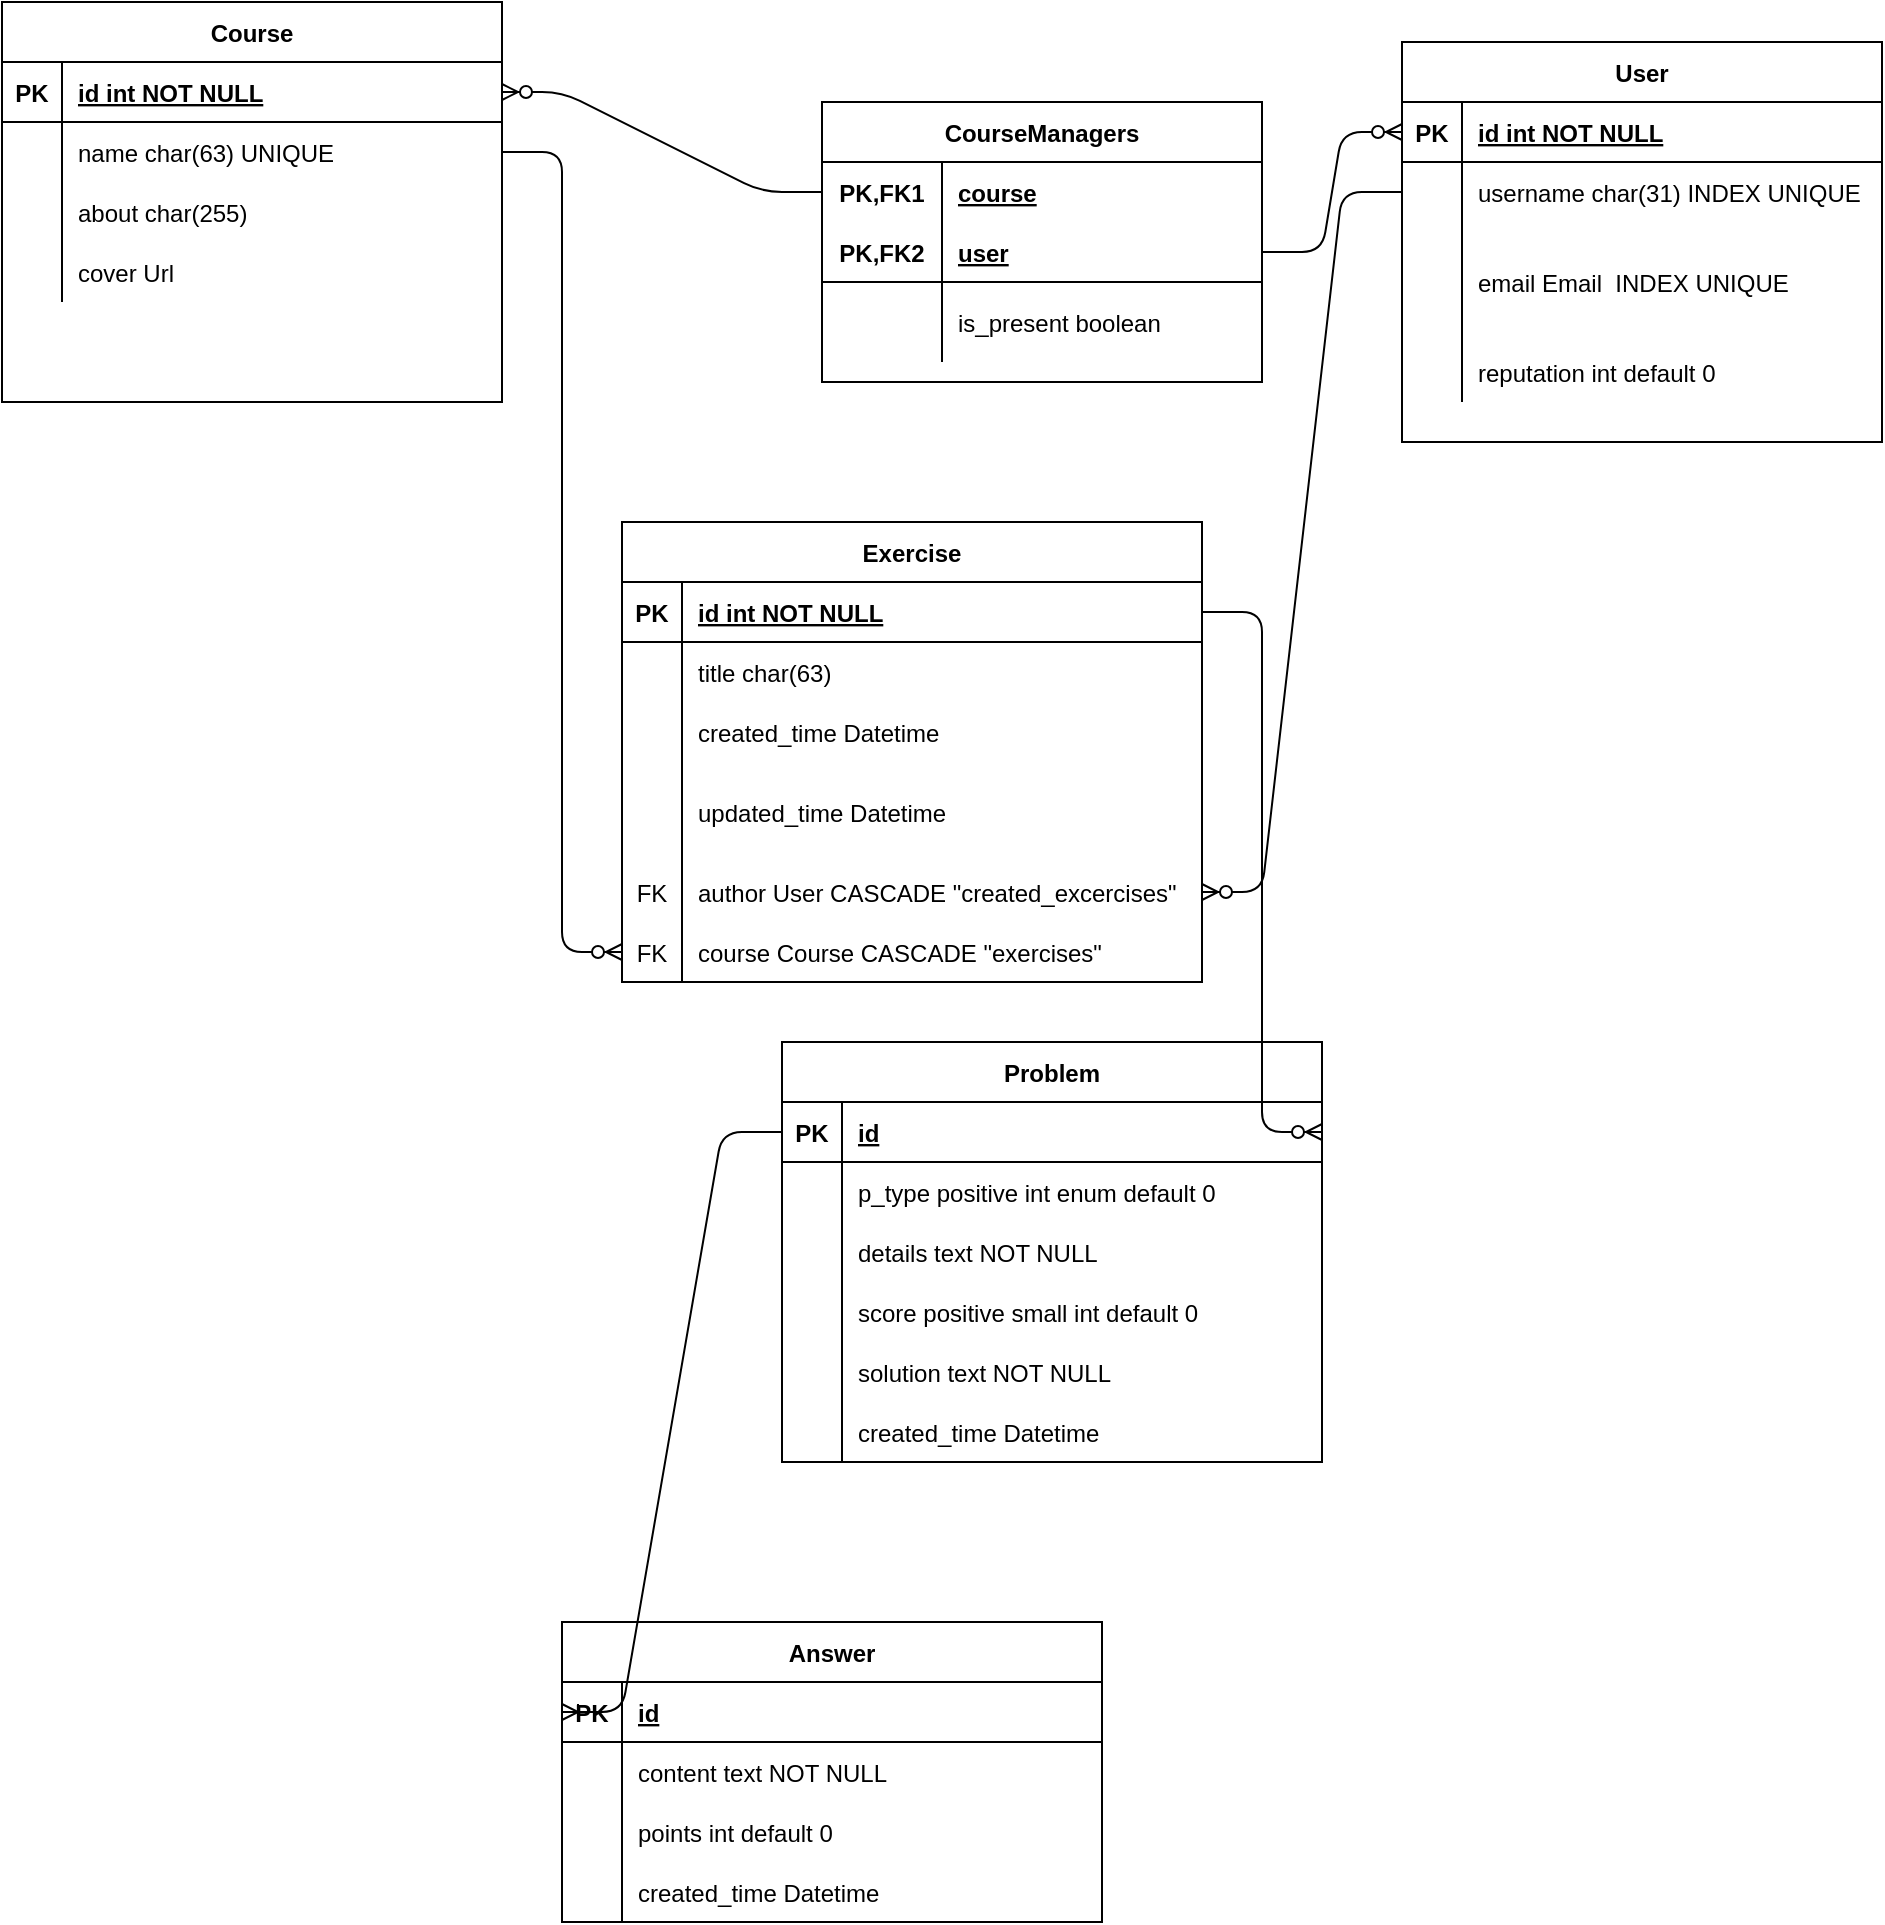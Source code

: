 <mxfile version="14.6.11" type="github">
  <diagram id="R2lEEEUBdFMjLlhIrx00" name="Page-1">
    <mxGraphModel dx="2781" dy="523" grid="1" gridSize="10" guides="1" tooltips="1" connect="1" arrows="1" fold="1" page="1" pageScale="1" pageWidth="2000" pageHeight="2000" math="0" shadow="0" extFonts="Permanent Marker^https://fonts.googleapis.com/css?family=Permanent+Marker">
      <root>
        <mxCell id="0" />
        <mxCell id="1" parent="0" />
        <mxCell id="C-vyLk0tnHw3VtMMgP7b-2" value="Course" style="shape=table;startSize=30;container=1;collapsible=1;childLayout=tableLayout;fixedRows=1;rowLines=0;fontStyle=1;align=center;resizeLast=1;" parent="1" vertex="1">
          <mxGeometry x="-330" y="300" width="250" height="200" as="geometry" />
        </mxCell>
        <mxCell id="C-vyLk0tnHw3VtMMgP7b-3" value="" style="shape=partialRectangle;collapsible=0;dropTarget=0;pointerEvents=0;fillColor=none;points=[[0,0.5],[1,0.5]];portConstraint=eastwest;top=0;left=0;right=0;bottom=1;" parent="C-vyLk0tnHw3VtMMgP7b-2" vertex="1">
          <mxGeometry y="30" width="250" height="30" as="geometry" />
        </mxCell>
        <mxCell id="C-vyLk0tnHw3VtMMgP7b-4" value="PK" style="shape=partialRectangle;overflow=hidden;connectable=0;fillColor=none;top=0;left=0;bottom=0;right=0;fontStyle=1;" parent="C-vyLk0tnHw3VtMMgP7b-3" vertex="1">
          <mxGeometry width="30" height="30" as="geometry" />
        </mxCell>
        <mxCell id="C-vyLk0tnHw3VtMMgP7b-5" value="id int NOT NULL " style="shape=partialRectangle;overflow=hidden;connectable=0;fillColor=none;top=0;left=0;bottom=0;right=0;align=left;spacingLeft=6;fontStyle=5;" parent="C-vyLk0tnHw3VtMMgP7b-3" vertex="1">
          <mxGeometry x="30" width="220" height="30" as="geometry" />
        </mxCell>
        <mxCell id="C-vyLk0tnHw3VtMMgP7b-9" value="" style="shape=partialRectangle;collapsible=0;dropTarget=0;pointerEvents=0;fillColor=none;points=[[0,0.5],[1,0.5]];portConstraint=eastwest;top=0;left=0;right=0;bottom=0;" parent="C-vyLk0tnHw3VtMMgP7b-2" vertex="1">
          <mxGeometry y="60" width="250" height="30" as="geometry" />
        </mxCell>
        <mxCell id="C-vyLk0tnHw3VtMMgP7b-10" value="" style="shape=partialRectangle;overflow=hidden;connectable=0;fillColor=none;top=0;left=0;bottom=0;right=0;" parent="C-vyLk0tnHw3VtMMgP7b-9" vertex="1">
          <mxGeometry width="30" height="30" as="geometry" />
        </mxCell>
        <mxCell id="C-vyLk0tnHw3VtMMgP7b-11" value="name char(63) UNIQUE" style="shape=partialRectangle;overflow=hidden;connectable=0;fillColor=none;top=0;left=0;bottom=0;right=0;align=left;spacingLeft=6;" parent="C-vyLk0tnHw3VtMMgP7b-9" vertex="1">
          <mxGeometry x="30" width="220" height="30" as="geometry" />
        </mxCell>
        <mxCell id="3Uc0mJd-7IxkceaXmBN4-39" value="" style="shape=partialRectangle;collapsible=0;dropTarget=0;pointerEvents=0;fillColor=none;top=0;left=0;bottom=0;right=0;points=[[0,0.5],[1,0.5]];portConstraint=eastwest;align=center;" vertex="1" parent="C-vyLk0tnHw3VtMMgP7b-2">
          <mxGeometry y="90" width="250" height="30" as="geometry" />
        </mxCell>
        <mxCell id="3Uc0mJd-7IxkceaXmBN4-40" value="" style="shape=partialRectangle;connectable=0;fillColor=none;top=0;left=0;bottom=0;right=0;editable=1;overflow=hidden;" vertex="1" parent="3Uc0mJd-7IxkceaXmBN4-39">
          <mxGeometry width="30" height="30" as="geometry" />
        </mxCell>
        <mxCell id="3Uc0mJd-7IxkceaXmBN4-41" value="about char(255)" style="shape=partialRectangle;connectable=0;fillColor=none;top=0;left=0;bottom=0;right=0;align=left;spacingLeft=6;overflow=hidden;" vertex="1" parent="3Uc0mJd-7IxkceaXmBN4-39">
          <mxGeometry x="30" width="220" height="30" as="geometry" />
        </mxCell>
        <mxCell id="3Uc0mJd-7IxkceaXmBN4-42" value="" style="shape=partialRectangle;collapsible=0;dropTarget=0;pointerEvents=0;fillColor=none;top=0;left=0;bottom=0;right=0;points=[[0,0.5],[1,0.5]];portConstraint=eastwest;align=center;" vertex="1" parent="C-vyLk0tnHw3VtMMgP7b-2">
          <mxGeometry y="120" width="250" height="30" as="geometry" />
        </mxCell>
        <mxCell id="3Uc0mJd-7IxkceaXmBN4-43" value="" style="shape=partialRectangle;connectable=0;fillColor=none;top=0;left=0;bottom=0;right=0;editable=1;overflow=hidden;" vertex="1" parent="3Uc0mJd-7IxkceaXmBN4-42">
          <mxGeometry width="30" height="30" as="geometry" />
        </mxCell>
        <mxCell id="3Uc0mJd-7IxkceaXmBN4-44" value="cover Url" style="shape=partialRectangle;connectable=0;fillColor=none;top=0;left=0;bottom=0;right=0;align=left;spacingLeft=6;overflow=hidden;" vertex="1" parent="3Uc0mJd-7IxkceaXmBN4-42">
          <mxGeometry x="30" width="220" height="30" as="geometry" />
        </mxCell>
        <mxCell id="C-vyLk0tnHw3VtMMgP7b-13" value="Exercise" style="shape=table;startSize=30;container=1;collapsible=1;childLayout=tableLayout;fixedRows=1;rowLines=0;fontStyle=1;align=center;resizeLast=1;" parent="1" vertex="1">
          <mxGeometry x="-20" y="560" width="290" height="230" as="geometry" />
        </mxCell>
        <mxCell id="C-vyLk0tnHw3VtMMgP7b-14" value="" style="shape=partialRectangle;collapsible=0;dropTarget=0;pointerEvents=0;fillColor=none;points=[[0,0.5],[1,0.5]];portConstraint=eastwest;top=0;left=0;right=0;bottom=1;" parent="C-vyLk0tnHw3VtMMgP7b-13" vertex="1">
          <mxGeometry y="30" width="290" height="30" as="geometry" />
        </mxCell>
        <mxCell id="C-vyLk0tnHw3VtMMgP7b-15" value="PK" style="shape=partialRectangle;overflow=hidden;connectable=0;fillColor=none;top=0;left=0;bottom=0;right=0;fontStyle=1;" parent="C-vyLk0tnHw3VtMMgP7b-14" vertex="1">
          <mxGeometry width="30" height="30" as="geometry" />
        </mxCell>
        <mxCell id="C-vyLk0tnHw3VtMMgP7b-16" value="id int NOT NULL " style="shape=partialRectangle;overflow=hidden;connectable=0;fillColor=none;top=0;left=0;bottom=0;right=0;align=left;spacingLeft=6;fontStyle=5;" parent="C-vyLk0tnHw3VtMMgP7b-14" vertex="1">
          <mxGeometry x="30" width="260" height="30" as="geometry" />
        </mxCell>
        <mxCell id="C-vyLk0tnHw3VtMMgP7b-20" value="" style="shape=partialRectangle;collapsible=0;dropTarget=0;pointerEvents=0;fillColor=none;points=[[0,0.5],[1,0.5]];portConstraint=eastwest;top=0;left=0;right=0;bottom=0;" parent="C-vyLk0tnHw3VtMMgP7b-13" vertex="1">
          <mxGeometry y="60" width="290" height="30" as="geometry" />
        </mxCell>
        <mxCell id="C-vyLk0tnHw3VtMMgP7b-21" value="" style="shape=partialRectangle;overflow=hidden;connectable=0;fillColor=none;top=0;left=0;bottom=0;right=0;" parent="C-vyLk0tnHw3VtMMgP7b-20" vertex="1">
          <mxGeometry width="30" height="30" as="geometry" />
        </mxCell>
        <mxCell id="C-vyLk0tnHw3VtMMgP7b-22" value="title char(63)" style="shape=partialRectangle;overflow=hidden;connectable=0;fillColor=none;top=0;left=0;bottom=0;right=0;align=left;spacingLeft=6;" parent="C-vyLk0tnHw3VtMMgP7b-20" vertex="1">
          <mxGeometry x="30" width="260" height="30" as="geometry" />
        </mxCell>
        <mxCell id="3Uc0mJd-7IxkceaXmBN4-62" value="" style="shape=partialRectangle;collapsible=0;dropTarget=0;pointerEvents=0;fillColor=none;top=0;left=0;bottom=0;right=0;points=[[0,0.5],[1,0.5]];portConstraint=eastwest;align=center;" vertex="1" parent="C-vyLk0tnHw3VtMMgP7b-13">
          <mxGeometry y="90" width="290" height="30" as="geometry" />
        </mxCell>
        <mxCell id="3Uc0mJd-7IxkceaXmBN4-63" value="" style="shape=partialRectangle;connectable=0;fillColor=none;top=0;left=0;bottom=0;right=0;editable=1;overflow=hidden;" vertex="1" parent="3Uc0mJd-7IxkceaXmBN4-62">
          <mxGeometry width="30" height="30" as="geometry" />
        </mxCell>
        <mxCell id="3Uc0mJd-7IxkceaXmBN4-64" value="created_time Datetime" style="shape=partialRectangle;connectable=0;fillColor=none;top=0;left=0;bottom=0;right=0;align=left;spacingLeft=6;overflow=hidden;" vertex="1" parent="3Uc0mJd-7IxkceaXmBN4-62">
          <mxGeometry x="30" width="260" height="30" as="geometry" />
        </mxCell>
        <mxCell id="3Uc0mJd-7IxkceaXmBN4-65" value="" style="shape=partialRectangle;collapsible=0;dropTarget=0;pointerEvents=0;fillColor=none;top=0;left=0;bottom=0;right=0;points=[[0,0.5],[1,0.5]];portConstraint=eastwest;align=center;" vertex="1" parent="C-vyLk0tnHw3VtMMgP7b-13">
          <mxGeometry y="120" width="290" height="50" as="geometry" />
        </mxCell>
        <mxCell id="3Uc0mJd-7IxkceaXmBN4-66" value="" style="shape=partialRectangle;connectable=0;fillColor=none;top=0;left=0;bottom=0;right=0;editable=1;overflow=hidden;" vertex="1" parent="3Uc0mJd-7IxkceaXmBN4-65">
          <mxGeometry width="30" height="50" as="geometry" />
        </mxCell>
        <mxCell id="3Uc0mJd-7IxkceaXmBN4-67" value="updated_time Datetime" style="shape=partialRectangle;connectable=0;fillColor=none;top=0;left=0;bottom=0;right=0;align=left;spacingLeft=6;overflow=hidden;" vertex="1" parent="3Uc0mJd-7IxkceaXmBN4-65">
          <mxGeometry x="30" width="260" height="50" as="geometry" />
        </mxCell>
        <mxCell id="3Uc0mJd-7IxkceaXmBN4-72" value="" style="shape=partialRectangle;collapsible=0;dropTarget=0;pointerEvents=0;fillColor=none;top=0;left=0;bottom=0;right=0;points=[[0,0.5],[1,0.5]];portConstraint=eastwest;align=center;" vertex="1" parent="C-vyLk0tnHw3VtMMgP7b-13">
          <mxGeometry y="170" width="290" height="30" as="geometry" />
        </mxCell>
        <mxCell id="3Uc0mJd-7IxkceaXmBN4-73" value="FK" style="shape=partialRectangle;connectable=0;fillColor=none;top=0;left=0;bottom=0;right=0;fontStyle=0;overflow=hidden;" vertex="1" parent="3Uc0mJd-7IxkceaXmBN4-72">
          <mxGeometry width="30" height="30" as="geometry" />
        </mxCell>
        <mxCell id="3Uc0mJd-7IxkceaXmBN4-74" value="author User CASCADE &quot;created_excercises&quot;" style="shape=partialRectangle;connectable=0;fillColor=none;top=0;left=0;bottom=0;right=0;align=left;spacingLeft=6;fontStyle=0;overflow=hidden;" vertex="1" parent="3Uc0mJd-7IxkceaXmBN4-72">
          <mxGeometry x="30" width="260" height="30" as="geometry" />
        </mxCell>
        <mxCell id="3Uc0mJd-7IxkceaXmBN4-75" value="" style="shape=partialRectangle;collapsible=0;dropTarget=0;pointerEvents=0;fillColor=none;top=0;left=0;bottom=0;right=0;points=[[0,0.5],[1,0.5]];portConstraint=eastwest;align=center;" vertex="1" parent="C-vyLk0tnHw3VtMMgP7b-13">
          <mxGeometry y="200" width="290" height="30" as="geometry" />
        </mxCell>
        <mxCell id="3Uc0mJd-7IxkceaXmBN4-76" value="FK" style="shape=partialRectangle;connectable=0;fillColor=none;top=0;left=0;bottom=0;right=0;fontStyle=0;overflow=hidden;" vertex="1" parent="3Uc0mJd-7IxkceaXmBN4-75">
          <mxGeometry width="30" height="30" as="geometry" />
        </mxCell>
        <mxCell id="3Uc0mJd-7IxkceaXmBN4-77" value="course Course CASCADE &quot;exercises&quot;" style="shape=partialRectangle;connectable=0;fillColor=none;top=0;left=0;bottom=0;right=0;align=left;spacingLeft=6;fontStyle=0;overflow=hidden;" vertex="1" parent="3Uc0mJd-7IxkceaXmBN4-75">
          <mxGeometry x="30" width="260" height="30" as="geometry" />
        </mxCell>
        <mxCell id="C-vyLk0tnHw3VtMMgP7b-23" value="User" style="shape=table;startSize=30;container=1;collapsible=1;childLayout=tableLayout;fixedRows=1;rowLines=0;fontStyle=1;align=center;resizeLast=1;" parent="1" vertex="1">
          <mxGeometry x="370" y="320" width="240" height="200" as="geometry">
            <mxRectangle x="120" y="120" width="60" height="30" as="alternateBounds" />
          </mxGeometry>
        </mxCell>
        <mxCell id="C-vyLk0tnHw3VtMMgP7b-24" value="" style="shape=partialRectangle;collapsible=0;dropTarget=0;pointerEvents=0;fillColor=none;points=[[0,0.5],[1,0.5]];portConstraint=eastwest;top=0;left=0;right=0;bottom=1;" parent="C-vyLk0tnHw3VtMMgP7b-23" vertex="1">
          <mxGeometry y="30" width="240" height="30" as="geometry" />
        </mxCell>
        <mxCell id="C-vyLk0tnHw3VtMMgP7b-25" value="PK" style="shape=partialRectangle;overflow=hidden;connectable=0;fillColor=none;top=0;left=0;bottom=0;right=0;fontStyle=1;" parent="C-vyLk0tnHw3VtMMgP7b-24" vertex="1">
          <mxGeometry width="30" height="30" as="geometry" />
        </mxCell>
        <mxCell id="C-vyLk0tnHw3VtMMgP7b-26" value="id int NOT NULL " style="shape=partialRectangle;overflow=hidden;connectable=0;fillColor=none;top=0;left=0;bottom=0;right=0;align=left;spacingLeft=6;fontStyle=5;" parent="C-vyLk0tnHw3VtMMgP7b-24" vertex="1">
          <mxGeometry x="30" width="210" height="30" as="geometry" />
        </mxCell>
        <mxCell id="C-vyLk0tnHw3VtMMgP7b-27" value="" style="shape=partialRectangle;collapsible=0;dropTarget=0;pointerEvents=0;fillColor=none;points=[[0,0.5],[1,0.5]];portConstraint=eastwest;top=0;left=0;right=0;bottom=0;" parent="C-vyLk0tnHw3VtMMgP7b-23" vertex="1">
          <mxGeometry y="60" width="240" height="30" as="geometry" />
        </mxCell>
        <mxCell id="C-vyLk0tnHw3VtMMgP7b-28" value="" style="shape=partialRectangle;overflow=hidden;connectable=0;fillColor=none;top=0;left=0;bottom=0;right=0;" parent="C-vyLk0tnHw3VtMMgP7b-27" vertex="1">
          <mxGeometry width="30" height="30" as="geometry" />
        </mxCell>
        <mxCell id="C-vyLk0tnHw3VtMMgP7b-29" value="username char(31) INDEX UNIQUE" style="shape=partialRectangle;overflow=hidden;connectable=0;fillColor=none;top=0;left=0;bottom=0;right=0;align=left;spacingLeft=6;" parent="C-vyLk0tnHw3VtMMgP7b-27" vertex="1">
          <mxGeometry x="30" width="210" height="30" as="geometry" />
        </mxCell>
        <mxCell id="3Uc0mJd-7IxkceaXmBN4-33" value="" style="shape=partialRectangle;collapsible=0;dropTarget=0;pointerEvents=0;fillColor=none;top=0;left=0;bottom=0;right=0;points=[[0,0.5],[1,0.5]];portConstraint=eastwest;align=center;" vertex="1" parent="C-vyLk0tnHw3VtMMgP7b-23">
          <mxGeometry y="90" width="240" height="60" as="geometry" />
        </mxCell>
        <mxCell id="3Uc0mJd-7IxkceaXmBN4-34" value="" style="shape=partialRectangle;connectable=0;fillColor=none;top=0;left=0;bottom=0;right=0;editable=1;overflow=hidden;" vertex="1" parent="3Uc0mJd-7IxkceaXmBN4-33">
          <mxGeometry width="30" height="60" as="geometry" />
        </mxCell>
        <mxCell id="3Uc0mJd-7IxkceaXmBN4-35" value="email Email  INDEX UNIQUE" style="shape=partialRectangle;connectable=0;fillColor=none;top=0;left=0;bottom=0;right=0;align=left;spacingLeft=6;overflow=hidden;" vertex="1" parent="3Uc0mJd-7IxkceaXmBN4-33">
          <mxGeometry x="30" width="210" height="60" as="geometry" />
        </mxCell>
        <mxCell id="3Uc0mJd-7IxkceaXmBN4-36" value="" style="shape=partialRectangle;collapsible=0;dropTarget=0;pointerEvents=0;fillColor=none;top=0;left=0;bottom=0;right=0;points=[[0,0.5],[1,0.5]];portConstraint=eastwest;align=center;" vertex="1" parent="C-vyLk0tnHw3VtMMgP7b-23">
          <mxGeometry y="150" width="240" height="30" as="geometry" />
        </mxCell>
        <mxCell id="3Uc0mJd-7IxkceaXmBN4-37" value="" style="shape=partialRectangle;connectable=0;fillColor=none;top=0;left=0;bottom=0;right=0;editable=1;overflow=hidden;" vertex="1" parent="3Uc0mJd-7IxkceaXmBN4-36">
          <mxGeometry width="30" height="30" as="geometry" />
        </mxCell>
        <mxCell id="3Uc0mJd-7IxkceaXmBN4-38" value="reputation int default 0" style="shape=partialRectangle;connectable=0;fillColor=none;top=0;left=0;bottom=0;right=0;align=left;spacingLeft=6;overflow=hidden;" vertex="1" parent="3Uc0mJd-7IxkceaXmBN4-36">
          <mxGeometry x="30" width="210" height="30" as="geometry" />
        </mxCell>
        <mxCell id="3Uc0mJd-7IxkceaXmBN4-1" value="Problem" style="shape=table;startSize=30;container=1;collapsible=1;childLayout=tableLayout;fixedRows=1;rowLines=0;fontStyle=1;align=center;resizeLast=1;" vertex="1" parent="1">
          <mxGeometry x="60" y="820" width="270" height="210" as="geometry" />
        </mxCell>
        <mxCell id="3Uc0mJd-7IxkceaXmBN4-2" value="" style="shape=partialRectangle;collapsible=0;dropTarget=0;pointerEvents=0;fillColor=none;top=0;left=0;bottom=1;right=0;points=[[0,0.5],[1,0.5]];portConstraint=eastwest;" vertex="1" parent="3Uc0mJd-7IxkceaXmBN4-1">
          <mxGeometry y="30" width="270" height="30" as="geometry" />
        </mxCell>
        <mxCell id="3Uc0mJd-7IxkceaXmBN4-3" value="PK" style="shape=partialRectangle;connectable=0;fillColor=none;top=0;left=0;bottom=0;right=0;fontStyle=1;overflow=hidden;" vertex="1" parent="3Uc0mJd-7IxkceaXmBN4-2">
          <mxGeometry width="30" height="30" as="geometry" />
        </mxCell>
        <mxCell id="3Uc0mJd-7IxkceaXmBN4-4" value="id" style="shape=partialRectangle;connectable=0;fillColor=none;top=0;left=0;bottom=0;right=0;align=left;spacingLeft=6;fontStyle=5;overflow=hidden;" vertex="1" parent="3Uc0mJd-7IxkceaXmBN4-2">
          <mxGeometry x="30" width="240" height="30" as="geometry" />
        </mxCell>
        <mxCell id="3Uc0mJd-7IxkceaXmBN4-5" value="" style="shape=partialRectangle;collapsible=0;dropTarget=0;pointerEvents=0;fillColor=none;top=0;left=0;bottom=0;right=0;points=[[0,0.5],[1,0.5]];portConstraint=eastwest;" vertex="1" parent="3Uc0mJd-7IxkceaXmBN4-1">
          <mxGeometry y="60" width="270" height="30" as="geometry" />
        </mxCell>
        <mxCell id="3Uc0mJd-7IxkceaXmBN4-6" value="" style="shape=partialRectangle;connectable=0;fillColor=none;top=0;left=0;bottom=0;right=0;editable=1;overflow=hidden;" vertex="1" parent="3Uc0mJd-7IxkceaXmBN4-5">
          <mxGeometry width="30" height="30" as="geometry" />
        </mxCell>
        <mxCell id="3Uc0mJd-7IxkceaXmBN4-7" value="p_type positive int enum default 0" style="shape=partialRectangle;connectable=0;fillColor=none;top=0;left=0;bottom=0;right=0;align=left;spacingLeft=6;overflow=hidden;" vertex="1" parent="3Uc0mJd-7IxkceaXmBN4-5">
          <mxGeometry x="30" width="240" height="30" as="geometry" />
        </mxCell>
        <mxCell id="3Uc0mJd-7IxkceaXmBN4-8" value="" style="shape=partialRectangle;collapsible=0;dropTarget=0;pointerEvents=0;fillColor=none;top=0;left=0;bottom=0;right=0;points=[[0,0.5],[1,0.5]];portConstraint=eastwest;" vertex="1" parent="3Uc0mJd-7IxkceaXmBN4-1">
          <mxGeometry y="90" width="270" height="30" as="geometry" />
        </mxCell>
        <mxCell id="3Uc0mJd-7IxkceaXmBN4-9" value="" style="shape=partialRectangle;connectable=0;fillColor=none;top=0;left=0;bottom=0;right=0;editable=1;overflow=hidden;" vertex="1" parent="3Uc0mJd-7IxkceaXmBN4-8">
          <mxGeometry width="30" height="30" as="geometry" />
        </mxCell>
        <mxCell id="3Uc0mJd-7IxkceaXmBN4-10" value="details text NOT NULL" style="shape=partialRectangle;connectable=0;fillColor=none;top=0;left=0;bottom=0;right=0;align=left;spacingLeft=6;overflow=hidden;" vertex="1" parent="3Uc0mJd-7IxkceaXmBN4-8">
          <mxGeometry x="30" width="240" height="30" as="geometry" />
        </mxCell>
        <mxCell id="3Uc0mJd-7IxkceaXmBN4-11" value="" style="shape=partialRectangle;collapsible=0;dropTarget=0;pointerEvents=0;fillColor=none;top=0;left=0;bottom=0;right=0;points=[[0,0.5],[1,0.5]];portConstraint=eastwest;" vertex="1" parent="3Uc0mJd-7IxkceaXmBN4-1">
          <mxGeometry y="120" width="270" height="30" as="geometry" />
        </mxCell>
        <mxCell id="3Uc0mJd-7IxkceaXmBN4-12" value="" style="shape=partialRectangle;connectable=0;fillColor=none;top=0;left=0;bottom=0;right=0;editable=1;overflow=hidden;" vertex="1" parent="3Uc0mJd-7IxkceaXmBN4-11">
          <mxGeometry width="30" height="30" as="geometry" />
        </mxCell>
        <mxCell id="3Uc0mJd-7IxkceaXmBN4-13" value="score positive small int default 0" style="shape=partialRectangle;connectable=0;fillColor=none;top=0;left=0;bottom=0;right=0;align=left;spacingLeft=6;overflow=hidden;" vertex="1" parent="3Uc0mJd-7IxkceaXmBN4-11">
          <mxGeometry x="30" width="240" height="30" as="geometry" />
        </mxCell>
        <mxCell id="3Uc0mJd-7IxkceaXmBN4-79" value="" style="shape=partialRectangle;collapsible=0;dropTarget=0;pointerEvents=0;fillColor=none;top=0;left=0;bottom=0;right=0;points=[[0,0.5],[1,0.5]];portConstraint=eastwest;" vertex="1" parent="3Uc0mJd-7IxkceaXmBN4-1">
          <mxGeometry y="150" width="270" height="30" as="geometry" />
        </mxCell>
        <mxCell id="3Uc0mJd-7IxkceaXmBN4-80" value="" style="shape=partialRectangle;connectable=0;fillColor=none;top=0;left=0;bottom=0;right=0;editable=1;overflow=hidden;" vertex="1" parent="3Uc0mJd-7IxkceaXmBN4-79">
          <mxGeometry width="30" height="30" as="geometry" />
        </mxCell>
        <mxCell id="3Uc0mJd-7IxkceaXmBN4-81" value="solution text NOT NULL" style="shape=partialRectangle;connectable=0;fillColor=none;top=0;left=0;bottom=0;right=0;align=left;spacingLeft=6;overflow=hidden;" vertex="1" parent="3Uc0mJd-7IxkceaXmBN4-79">
          <mxGeometry x="30" width="240" height="30" as="geometry" />
        </mxCell>
        <mxCell id="3Uc0mJd-7IxkceaXmBN4-82" value="" style="shape=partialRectangle;collapsible=0;dropTarget=0;pointerEvents=0;fillColor=none;top=0;left=0;bottom=0;right=0;points=[[0,0.5],[1,0.5]];portConstraint=eastwest;align=center;" vertex="1" parent="3Uc0mJd-7IxkceaXmBN4-1">
          <mxGeometry y="180" width="270" height="30" as="geometry" />
        </mxCell>
        <mxCell id="3Uc0mJd-7IxkceaXmBN4-83" value="" style="shape=partialRectangle;connectable=0;fillColor=none;top=0;left=0;bottom=0;right=0;editable=1;overflow=hidden;" vertex="1" parent="3Uc0mJd-7IxkceaXmBN4-82">
          <mxGeometry width="30" height="30" as="geometry" />
        </mxCell>
        <mxCell id="3Uc0mJd-7IxkceaXmBN4-84" value="created_time Datetime" style="shape=partialRectangle;connectable=0;fillColor=none;top=0;left=0;bottom=0;right=0;align=left;spacingLeft=6;overflow=hidden;" vertex="1" parent="3Uc0mJd-7IxkceaXmBN4-82">
          <mxGeometry x="30" width="240" height="30" as="geometry" />
        </mxCell>
        <mxCell id="3Uc0mJd-7IxkceaXmBN4-14" value="Answer" style="shape=table;startSize=30;container=1;collapsible=1;childLayout=tableLayout;fixedRows=1;rowLines=0;fontStyle=1;align=center;resizeLast=1;" vertex="1" parent="1">
          <mxGeometry x="-50" y="1110" width="270" height="150" as="geometry" />
        </mxCell>
        <mxCell id="3Uc0mJd-7IxkceaXmBN4-15" value="" style="shape=partialRectangle;collapsible=0;dropTarget=0;pointerEvents=0;fillColor=none;top=0;left=0;bottom=1;right=0;points=[[0,0.5],[1,0.5]];portConstraint=eastwest;" vertex="1" parent="3Uc0mJd-7IxkceaXmBN4-14">
          <mxGeometry y="30" width="270" height="30" as="geometry" />
        </mxCell>
        <mxCell id="3Uc0mJd-7IxkceaXmBN4-16" value="PK" style="shape=partialRectangle;connectable=0;fillColor=none;top=0;left=0;bottom=0;right=0;fontStyle=1;overflow=hidden;" vertex="1" parent="3Uc0mJd-7IxkceaXmBN4-15">
          <mxGeometry width="30" height="30" as="geometry" />
        </mxCell>
        <mxCell id="3Uc0mJd-7IxkceaXmBN4-17" value="id" style="shape=partialRectangle;connectable=0;fillColor=none;top=0;left=0;bottom=0;right=0;align=left;spacingLeft=6;fontStyle=5;overflow=hidden;" vertex="1" parent="3Uc0mJd-7IxkceaXmBN4-15">
          <mxGeometry x="30" width="240" height="30" as="geometry" />
        </mxCell>
        <mxCell id="3Uc0mJd-7IxkceaXmBN4-18" value="" style="shape=partialRectangle;collapsible=0;dropTarget=0;pointerEvents=0;fillColor=none;top=0;left=0;bottom=0;right=0;points=[[0,0.5],[1,0.5]];portConstraint=eastwest;" vertex="1" parent="3Uc0mJd-7IxkceaXmBN4-14">
          <mxGeometry y="60" width="270" height="30" as="geometry" />
        </mxCell>
        <mxCell id="3Uc0mJd-7IxkceaXmBN4-19" value="" style="shape=partialRectangle;connectable=0;fillColor=none;top=0;left=0;bottom=0;right=0;editable=1;overflow=hidden;" vertex="1" parent="3Uc0mJd-7IxkceaXmBN4-18">
          <mxGeometry width="30" height="30" as="geometry" />
        </mxCell>
        <mxCell id="3Uc0mJd-7IxkceaXmBN4-20" value="content text NOT NULL" style="shape=partialRectangle;connectable=0;fillColor=none;top=0;left=0;bottom=0;right=0;align=left;spacingLeft=6;overflow=hidden;" vertex="1" parent="3Uc0mJd-7IxkceaXmBN4-18">
          <mxGeometry x="30" width="240" height="30" as="geometry" />
        </mxCell>
        <mxCell id="3Uc0mJd-7IxkceaXmBN4-21" value="" style="shape=partialRectangle;collapsible=0;dropTarget=0;pointerEvents=0;fillColor=none;top=0;left=0;bottom=0;right=0;points=[[0,0.5],[1,0.5]];portConstraint=eastwest;" vertex="1" parent="3Uc0mJd-7IxkceaXmBN4-14">
          <mxGeometry y="90" width="270" height="30" as="geometry" />
        </mxCell>
        <mxCell id="3Uc0mJd-7IxkceaXmBN4-22" value="" style="shape=partialRectangle;connectable=0;fillColor=none;top=0;left=0;bottom=0;right=0;editable=1;overflow=hidden;" vertex="1" parent="3Uc0mJd-7IxkceaXmBN4-21">
          <mxGeometry width="30" height="30" as="geometry" />
        </mxCell>
        <mxCell id="3Uc0mJd-7IxkceaXmBN4-23" value="points int default 0" style="shape=partialRectangle;connectable=0;fillColor=none;top=0;left=0;bottom=0;right=0;align=left;spacingLeft=6;overflow=hidden;" vertex="1" parent="3Uc0mJd-7IxkceaXmBN4-21">
          <mxGeometry x="30" width="240" height="30" as="geometry" />
        </mxCell>
        <mxCell id="3Uc0mJd-7IxkceaXmBN4-24" value="" style="shape=partialRectangle;collapsible=0;dropTarget=0;pointerEvents=0;fillColor=none;top=0;left=0;bottom=0;right=0;points=[[0,0.5],[1,0.5]];portConstraint=eastwest;" vertex="1" parent="3Uc0mJd-7IxkceaXmBN4-14">
          <mxGeometry y="120" width="270" height="30" as="geometry" />
        </mxCell>
        <mxCell id="3Uc0mJd-7IxkceaXmBN4-25" value="" style="shape=partialRectangle;connectable=0;fillColor=none;top=0;left=0;bottom=0;right=0;editable=1;overflow=hidden;" vertex="1" parent="3Uc0mJd-7IxkceaXmBN4-24">
          <mxGeometry width="30" height="30" as="geometry" />
        </mxCell>
        <mxCell id="3Uc0mJd-7IxkceaXmBN4-26" value="created_time Datetime" style="shape=partialRectangle;connectable=0;fillColor=none;top=0;left=0;bottom=0;right=0;align=left;spacingLeft=6;overflow=hidden;" vertex="1" parent="3Uc0mJd-7IxkceaXmBN4-24">
          <mxGeometry x="30" width="240" height="30" as="geometry" />
        </mxCell>
        <mxCell id="3Uc0mJd-7IxkceaXmBN4-47" value="CourseManagers" style="shape=table;startSize=30;container=1;collapsible=1;childLayout=tableLayout;fixedRows=1;rowLines=0;fontStyle=1;align=center;resizeLast=1;" vertex="1" parent="1">
          <mxGeometry x="80" y="350" width="220" height="140" as="geometry" />
        </mxCell>
        <mxCell id="3Uc0mJd-7IxkceaXmBN4-48" value="" style="shape=partialRectangle;collapsible=0;dropTarget=0;pointerEvents=0;fillColor=none;top=0;left=0;bottom=0;right=0;points=[[0,0.5],[1,0.5]];portConstraint=eastwest;" vertex="1" parent="3Uc0mJd-7IxkceaXmBN4-47">
          <mxGeometry y="30" width="220" height="30" as="geometry" />
        </mxCell>
        <mxCell id="3Uc0mJd-7IxkceaXmBN4-49" value="PK,FK1" style="shape=partialRectangle;connectable=0;fillColor=none;top=0;left=0;bottom=0;right=0;fontStyle=1;overflow=hidden;" vertex="1" parent="3Uc0mJd-7IxkceaXmBN4-48">
          <mxGeometry width="60" height="30" as="geometry" />
        </mxCell>
        <mxCell id="3Uc0mJd-7IxkceaXmBN4-50" value="course" style="shape=partialRectangle;connectable=0;fillColor=none;top=0;left=0;bottom=0;right=0;align=left;spacingLeft=6;fontStyle=5;overflow=hidden;" vertex="1" parent="3Uc0mJd-7IxkceaXmBN4-48">
          <mxGeometry x="60" width="160" height="30" as="geometry" />
        </mxCell>
        <mxCell id="3Uc0mJd-7IxkceaXmBN4-51" value="" style="shape=partialRectangle;collapsible=0;dropTarget=0;pointerEvents=0;fillColor=none;top=0;left=0;bottom=1;right=0;points=[[0,0.5],[1,0.5]];portConstraint=eastwest;" vertex="1" parent="3Uc0mJd-7IxkceaXmBN4-47">
          <mxGeometry y="60" width="220" height="30" as="geometry" />
        </mxCell>
        <mxCell id="3Uc0mJd-7IxkceaXmBN4-52" value="PK,FK2" style="shape=partialRectangle;connectable=0;fillColor=none;top=0;left=0;bottom=0;right=0;fontStyle=1;overflow=hidden;" vertex="1" parent="3Uc0mJd-7IxkceaXmBN4-51">
          <mxGeometry width="60" height="30" as="geometry" />
        </mxCell>
        <mxCell id="3Uc0mJd-7IxkceaXmBN4-53" value="user" style="shape=partialRectangle;connectable=0;fillColor=none;top=0;left=0;bottom=0;right=0;align=left;spacingLeft=6;fontStyle=5;overflow=hidden;" vertex="1" parent="3Uc0mJd-7IxkceaXmBN4-51">
          <mxGeometry x="60" width="160" height="30" as="geometry" />
        </mxCell>
        <mxCell id="3Uc0mJd-7IxkceaXmBN4-54" value="" style="shape=partialRectangle;collapsible=0;dropTarget=0;pointerEvents=0;fillColor=none;top=0;left=0;bottom=0;right=0;points=[[0,0.5],[1,0.5]];portConstraint=eastwest;" vertex="1" parent="3Uc0mJd-7IxkceaXmBN4-47">
          <mxGeometry y="90" width="220" height="40" as="geometry" />
        </mxCell>
        <mxCell id="3Uc0mJd-7IxkceaXmBN4-55" value="" style="shape=partialRectangle;connectable=0;fillColor=none;top=0;left=0;bottom=0;right=0;editable=1;overflow=hidden;" vertex="1" parent="3Uc0mJd-7IxkceaXmBN4-54">
          <mxGeometry width="60" height="40" as="geometry" />
        </mxCell>
        <mxCell id="3Uc0mJd-7IxkceaXmBN4-56" value="is_present boolean" style="shape=partialRectangle;connectable=0;fillColor=none;top=0;left=0;bottom=0;right=0;align=left;spacingLeft=6;overflow=hidden;" vertex="1" parent="3Uc0mJd-7IxkceaXmBN4-54">
          <mxGeometry x="60" width="160" height="40" as="geometry" />
        </mxCell>
        <mxCell id="3Uc0mJd-7IxkceaXmBN4-60" value="" style="edgeStyle=entityRelationEdgeStyle;fontSize=12;html=1;endArrow=ERzeroToMany;endFill=1;entryX=0;entryY=0.5;entryDx=0;entryDy=0;exitX=1;exitY=0.5;exitDx=0;exitDy=0;" edge="1" parent="1" source="3Uc0mJd-7IxkceaXmBN4-51" target="C-vyLk0tnHw3VtMMgP7b-24">
          <mxGeometry width="100" height="100" relative="1" as="geometry">
            <mxPoint x="320" y="650" as="sourcePoint" />
            <mxPoint x="420" y="550" as="targetPoint" />
          </mxGeometry>
        </mxCell>
        <mxCell id="3Uc0mJd-7IxkceaXmBN4-61" value="" style="edgeStyle=entityRelationEdgeStyle;fontSize=12;html=1;endArrow=ERzeroToMany;endFill=1;entryX=1;entryY=0.5;entryDx=0;entryDy=0;exitX=0;exitY=0.5;exitDx=0;exitDy=0;" edge="1" parent="1" source="3Uc0mJd-7IxkceaXmBN4-48" target="C-vyLk0tnHw3VtMMgP7b-3">
          <mxGeometry width="100" height="100" relative="1" as="geometry">
            <mxPoint x="190" y="620" as="sourcePoint" />
            <mxPoint x="290" y="520" as="targetPoint" />
          </mxGeometry>
        </mxCell>
        <mxCell id="3Uc0mJd-7IxkceaXmBN4-85" value="" style="edgeStyle=entityRelationEdgeStyle;fontSize=12;html=1;endArrow=ERzeroToMany;endFill=1;exitX=0;exitY=0.5;exitDx=0;exitDy=0;entryX=1;entryY=0.5;entryDx=0;entryDy=0;" edge="1" parent="1" source="C-vyLk0tnHw3VtMMgP7b-27" target="3Uc0mJd-7IxkceaXmBN4-72">
          <mxGeometry width="100" height="100" relative="1" as="geometry">
            <mxPoint x="90" y="790" as="sourcePoint" />
            <mxPoint x="190" y="690" as="targetPoint" />
          </mxGeometry>
        </mxCell>
        <mxCell id="3Uc0mJd-7IxkceaXmBN4-86" value="" style="edgeStyle=entityRelationEdgeStyle;fontSize=12;html=1;endArrow=ERzeroToMany;endFill=1;exitX=1;exitY=0.5;exitDx=0;exitDy=0;entryX=0;entryY=0.5;entryDx=0;entryDy=0;" edge="1" parent="1" source="C-vyLk0tnHw3VtMMgP7b-9" target="3Uc0mJd-7IxkceaXmBN4-75">
          <mxGeometry width="100" height="100" relative="1" as="geometry">
            <mxPoint x="-310" y="660" as="sourcePoint" />
            <mxPoint x="-210" y="560" as="targetPoint" />
          </mxGeometry>
        </mxCell>
        <mxCell id="3Uc0mJd-7IxkceaXmBN4-87" value="" style="edgeStyle=entityRelationEdgeStyle;fontSize=12;html=1;endArrow=ERzeroToMany;endFill=1;entryX=1;entryY=0.5;entryDx=0;entryDy=0;exitX=1;exitY=0.5;exitDx=0;exitDy=0;" edge="1" parent="1" source="C-vyLk0tnHw3VtMMgP7b-14" target="3Uc0mJd-7IxkceaXmBN4-2">
          <mxGeometry width="100" height="100" relative="1" as="geometry">
            <mxPoint x="280" y="605" as="sourcePoint" />
            <mxPoint x="-140" y="840" as="targetPoint" />
          </mxGeometry>
        </mxCell>
        <mxCell id="3Uc0mJd-7IxkceaXmBN4-88" value="" style="edgeStyle=entityRelationEdgeStyle;fontSize=12;html=1;endArrow=ERoneToMany;entryX=0;entryY=0.5;entryDx=0;entryDy=0;exitX=0;exitY=0.5;exitDx=0;exitDy=0;" edge="1" parent="1" source="3Uc0mJd-7IxkceaXmBN4-2" target="3Uc0mJd-7IxkceaXmBN4-15">
          <mxGeometry width="100" height="100" relative="1" as="geometry">
            <mxPoint x="-120" y="1270" as="sourcePoint" />
            <mxPoint x="-20" y="1170" as="targetPoint" />
          </mxGeometry>
        </mxCell>
      </root>
    </mxGraphModel>
  </diagram>
</mxfile>
